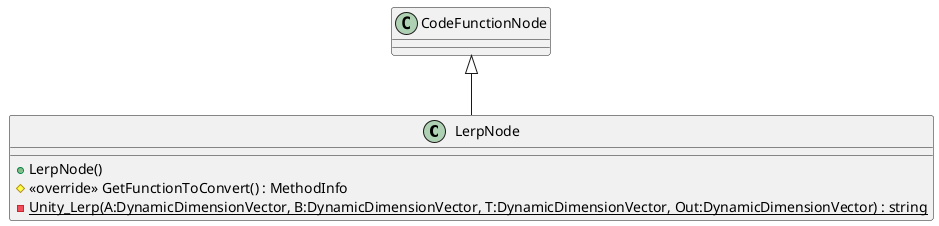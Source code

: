 @startuml
class LerpNode {
    + LerpNode()
    # <<override>> GetFunctionToConvert() : MethodInfo
    {static} - Unity_Lerp(A:DynamicDimensionVector, B:DynamicDimensionVector, T:DynamicDimensionVector, Out:DynamicDimensionVector) : string
}
CodeFunctionNode <|-- LerpNode
@enduml
